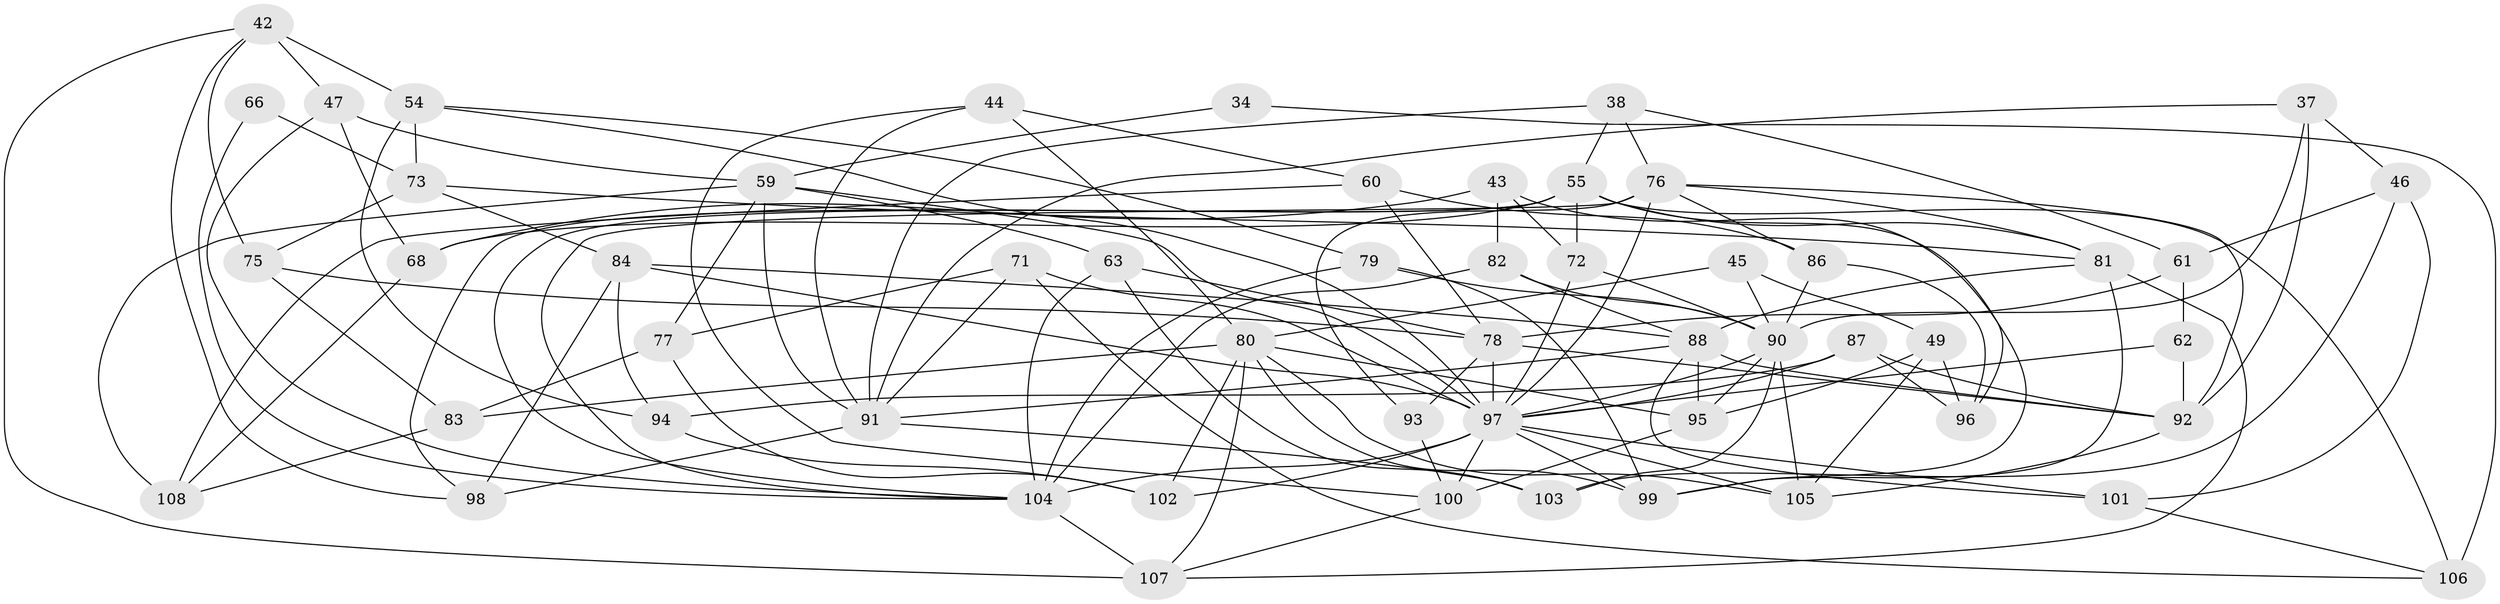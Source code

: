 // original degree distribution, {4: 1.0}
// Generated by graph-tools (version 1.1) at 2025/59/03/09/25 04:59:24]
// undirected, 54 vertices, 135 edges
graph export_dot {
graph [start="1"]
  node [color=gray90,style=filled];
  34;
  37;
  38;
  42 [super="+10"];
  43;
  44;
  45;
  46;
  47;
  49;
  54 [super="+32"];
  55 [super="+51+41"];
  59 [super="+5+39"];
  60;
  61;
  62;
  63;
  66;
  68;
  71;
  72;
  73 [super="+26"];
  75;
  76 [super="+58"];
  77;
  78 [super="+57"];
  79;
  80 [super="+13+33+50"];
  81 [super="+35+64"];
  82;
  83;
  84 [super="+29"];
  86;
  87;
  88 [super="+8+12+85"];
  90 [super="+36+89"];
  91 [super="+22+24"];
  92 [super="+67+69"];
  93;
  94;
  95 [super="+56"];
  96;
  97 [super="+19+53+27"];
  98 [super="+2"];
  99 [super="+70"];
  100 [super="+25"];
  101;
  102;
  103;
  104 [super="+3+48"];
  105 [super="+4+74"];
  106 [super="+28"];
  107 [super="+11"];
  108;
  34 -- 106 [weight=2];
  34 -- 59 [weight=2];
  37 -- 46;
  37 -- 92;
  37 -- 91;
  37 -- 90;
  38 -- 61;
  38 -- 76;
  38 -- 91;
  38 -- 55;
  42 -- 98;
  42 -- 75;
  42 -- 54 [weight=2];
  42 -- 47;
  42 -- 107;
  43 -- 72;
  43 -- 68;
  43 -- 82;
  43 -- 99;
  44 -- 100;
  44 -- 91;
  44 -- 60;
  44 -- 80;
  45 -- 49;
  45 -- 80;
  45 -- 90 [weight=2];
  46 -- 61;
  46 -- 103;
  46 -- 101;
  47 -- 59;
  47 -- 68;
  47 -- 104;
  49 -- 96;
  49 -- 105;
  49 -- 95;
  54 -- 79;
  54 -- 94;
  54 -- 73;
  54 -- 97;
  55 -- 72;
  55 -- 96;
  55 -- 81;
  55 -- 98 [weight=2];
  55 -- 68;
  55 -- 104;
  55 -- 106 [weight=2];
  59 -- 77;
  59 -- 108;
  59 -- 63;
  59 -- 97;
  59 -- 91;
  60 -- 108;
  60 -- 78;
  60 -- 86;
  61 -- 62;
  61 -- 78;
  62 -- 92 [weight=2];
  62 -- 97;
  63 -- 103;
  63 -- 104;
  63 -- 78;
  66 -- 73 [weight=2];
  66 -- 104 [weight=2];
  68 -- 108;
  71 -- 77;
  71 -- 106;
  71 -- 97;
  71 -- 91;
  72 -- 97;
  72 -- 90;
  73 -- 75;
  73 -- 84;
  73 -- 81;
  75 -- 83;
  75 -- 78;
  76 -- 93 [weight=2];
  76 -- 97 [weight=2];
  76 -- 104;
  76 -- 86;
  76 -- 92;
  76 -- 81 [weight=2];
  77 -- 83;
  77 -- 102;
  78 -- 92 [weight=2];
  78 -- 97;
  78 -- 93;
  79 -- 90;
  79 -- 104;
  79 -- 99;
  80 -- 105;
  80 -- 99;
  80 -- 95 [weight=2];
  80 -- 102;
  80 -- 107 [weight=2];
  80 -- 83;
  81 -- 107;
  81 -- 88;
  81 -- 99 [weight=2];
  82 -- 104;
  82 -- 88;
  82 -- 90;
  83 -- 108;
  84 -- 98 [weight=2];
  84 -- 94;
  84 -- 88;
  84 -- 97;
  86 -- 96;
  86 -- 90;
  87 -- 94;
  87 -- 96;
  87 -- 92;
  87 -- 97;
  88 -- 92 [weight=3];
  88 -- 101;
  88 -- 95 [weight=2];
  88 -- 91;
  90 -- 95 [weight=2];
  90 -- 105 [weight=3];
  90 -- 97;
  90 -- 103;
  91 -- 98;
  91 -- 103;
  92 -- 105 [weight=2];
  93 -- 100;
  94 -- 102;
  95 -- 100;
  97 -- 100 [weight=2];
  97 -- 105;
  97 -- 101;
  97 -- 102;
  97 -- 104;
  97 -- 99;
  100 -- 107;
  101 -- 106;
  104 -- 107 [weight=3];
}
